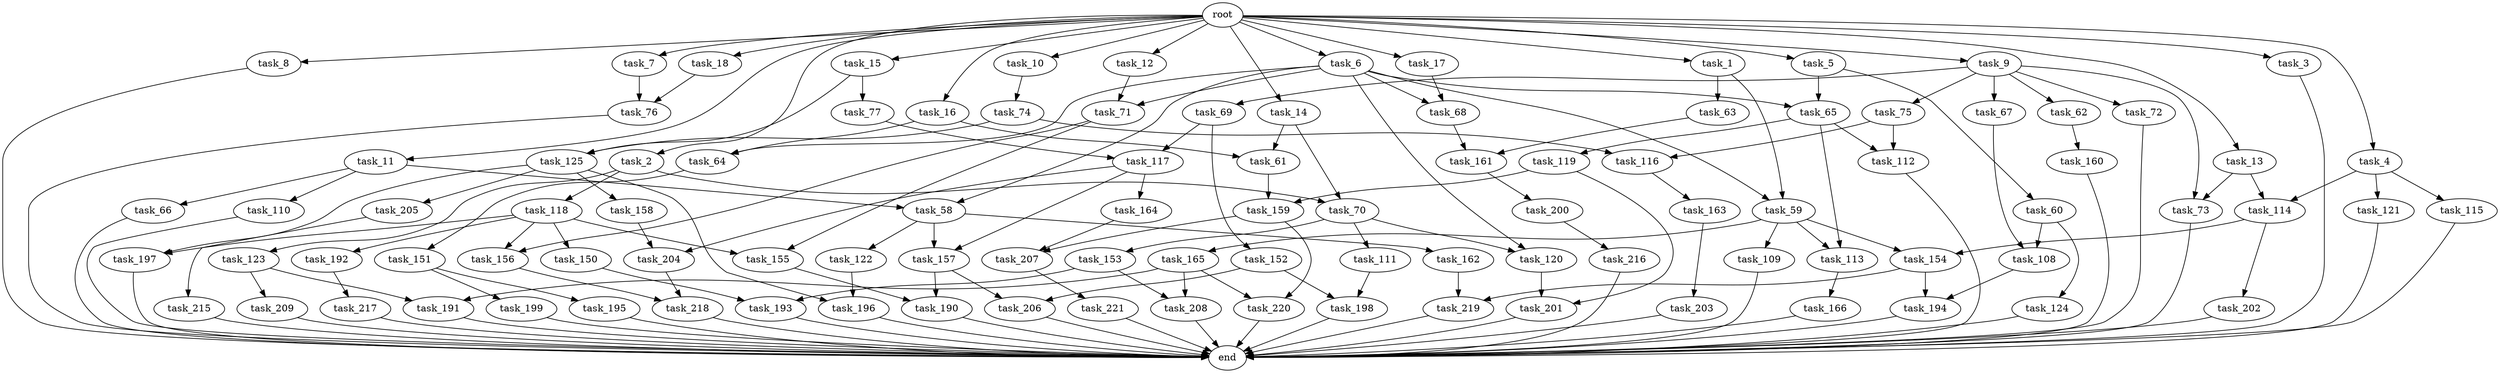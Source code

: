 digraph G {
  task_58 [size="10737418240.000000"];
  task_8 [size="10.240000"];
  task_156 [size="9706626088.960001"];
  task_108 [size="4552665333.760000"];
  task_191 [size="3865470566.400000"];
  task_207 [size="8589934592.000000"];
  task_15 [size="10.240000"];
  task_151 [size="343597383.680000"];
  task_114 [size="10050223472.639999"];
  task_18 [size="10.240000"];
  task_195 [size="6957847019.520000"];
  task_154 [size="1116691496.960000"];
  task_73 [size="4466765987.840000"];
  task_209 [size="773094113.280000"];
  task_16 [size="10.240000"];
  task_110 [size="2147483648.000000"];
  task_68 [size="17179869184.000000"];
  task_61 [size="5841155522.560000"];
  task_217 [size="343597383.680000"];
  task_74 [size="3092376453.120000"];
  task_158 [size="3092376453.120000"];
  task_1 [size="10.240000"];
  task_64 [size="8933531975.680000"];
  task_160 [size="8589934592.000000"];
  task_11 [size="10.240000"];
  task_62 [size="1374389534.720000"];
  task_116 [size="12455405158.400000"];
  task_2 [size="10.240000"];
  task_10 [size="10.240000"];
  task_66 [size="2147483648.000000"];
  task_109 [size="343597383.680000"];
  task_166 [size="3092376453.120000"];
  task_155 [size="9706626088.960001"];
  task_122 [size="773094113.280000"];
  task_72 [size="1374389534.720000"];
  task_17 [size="10.240000"];
  task_199 [size="6957847019.520000"];
  task_221 [size="6957847019.520000"];
  task_67 [size="1374389534.720000"];
  task_150 [size="5497558138.880000"];
  task_218 [size="3865470566.400000"];
  task_203 [size="2147483648.000000"];
  task_157 [size="6270652252.160000"];
  task_12 [size="10.240000"];
  task_77 [size="5497558138.880000"];
  task_194 [size="8933531975.680000"];
  task_197 [size="8589934592.000000"];
  task_59 [size="14087492730.880001"];
  end [size="0.000000"];
  task_9 [size="10.240000"];
  task_165 [size="343597383.680000"];
  task_159 [size="17179869184.000000"];
  task_163 [size="2147483648.000000"];
  task_192 [size="5497558138.880000"];
  task_202 [size="773094113.280000"];
  task_69 [size="1374389534.720000"];
  task_118 [size="773094113.280000"];
  task_196 [size="3865470566.400000"];
  task_201 [size="11682311045.120001"];
  task_65 [size="15547781611.520000"];
  task_198 [size="9706626088.960001"];
  task_206 [size="9706626088.960001"];
  task_13 [size="10.240000"];
  task_193 [size="7645041786.880000"];
  task_121 [size="6957847019.520000"];
  task_152 [size="773094113.280000"];
  task_123 [size="773094113.280000"];
  task_3 [size="10.240000"];
  task_216 [size="5497558138.880000"];
  task_5 [size="10.240000"];
  task_220 [size="6184752906.240000"];
  task_76 [size="5239860101.120000"];
  task_115 [size="6957847019.520000"];
  task_190 [size="9706626088.960001"];
  task_161 [size="8589934592.000000"];
  task_14 [size="10.240000"];
  task_219 [size="687194767.360000"];
  task_4 [size="10.240000"];
  task_119 [size="4209067950.080000"];
  task_164 [size="5497558138.880000"];
  task_200 [size="773094113.280000"];
  task_113 [size="4552665333.760000"];
  task_112 [size="9706626088.960001"];
  task_153 [size="5497558138.880000"];
  root [size="0.000000"];
  task_120 [size="14087492730.880001"];
  task_125 [size="12455405158.400000"];
  task_60 [size="6957847019.520000"];
  task_70 [size="6270652252.160000"];
  task_6 [size="10.240000"];
  task_215 [size="4209067950.080000"];
  task_208 [size="5239860101.120000"];
  task_124 [size="343597383.680000"];
  task_117 [size="7730941132.800000"];
  task_162 [size="773094113.280000"];
  task_205 [size="3092376453.120000"];
  task_111 [size="5497558138.880000"];
  task_204 [size="6871947673.600000"];
  task_63 [size="5497558138.880000"];
  task_7 [size="10.240000"];
  task_71 [size="10737418240.000000"];
  task_75 [size="1374389534.720000"];

  task_58 -> task_162 [size="75497472.000000"];
  task_58 -> task_157 [size="75497472.000000"];
  task_58 -> task_122 [size="75497472.000000"];
  task_8 -> end [size="1.000000"];
  task_156 -> task_218 [size="75497472.000000"];
  task_108 -> task_194 [size="838860800.000000"];
  task_191 -> end [size="1.000000"];
  task_207 -> task_221 [size="679477248.000000"];
  task_15 -> task_125 [size="536870912.000000"];
  task_15 -> task_77 [size="536870912.000000"];
  task_151 -> task_199 [size="679477248.000000"];
  task_151 -> task_195 [size="679477248.000000"];
  task_114 -> task_154 [size="75497472.000000"];
  task_114 -> task_202 [size="75497472.000000"];
  task_18 -> task_76 [size="209715200.000000"];
  task_195 -> end [size="1.000000"];
  task_154 -> task_194 [size="33554432.000000"];
  task_154 -> task_219 [size="33554432.000000"];
  task_73 -> end [size="1.000000"];
  task_209 -> end [size="1.000000"];
  task_16 -> task_61 [size="33554432.000000"];
  task_16 -> task_64 [size="33554432.000000"];
  task_110 -> end [size="1.000000"];
  task_68 -> task_161 [size="536870912.000000"];
  task_61 -> task_159 [size="838860800.000000"];
  task_217 -> end [size="1.000000"];
  task_74 -> task_116 [size="679477248.000000"];
  task_74 -> task_125 [size="679477248.000000"];
  task_158 -> task_204 [size="134217728.000000"];
  task_1 -> task_63 [size="536870912.000000"];
  task_1 -> task_59 [size="536870912.000000"];
  task_64 -> task_151 [size="33554432.000000"];
  task_160 -> end [size="1.000000"];
  task_11 -> task_66 [size="209715200.000000"];
  task_11 -> task_58 [size="209715200.000000"];
  task_11 -> task_110 [size="209715200.000000"];
  task_62 -> task_160 [size="838860800.000000"];
  task_116 -> task_163 [size="209715200.000000"];
  task_2 -> task_118 [size="75497472.000000"];
  task_2 -> task_70 [size="75497472.000000"];
  task_2 -> task_123 [size="75497472.000000"];
  task_10 -> task_74 [size="301989888.000000"];
  task_66 -> end [size="1.000000"];
  task_109 -> end [size="1.000000"];
  task_166 -> end [size="1.000000"];
  task_155 -> task_190 [size="411041792.000000"];
  task_122 -> task_196 [size="75497472.000000"];
  task_72 -> end [size="1.000000"];
  task_17 -> task_68 [size="838860800.000000"];
  task_199 -> end [size="1.000000"];
  task_221 -> end [size="1.000000"];
  task_67 -> task_108 [size="411041792.000000"];
  task_150 -> task_193 [size="536870912.000000"];
  task_218 -> end [size="1.000000"];
  task_203 -> end [size="1.000000"];
  task_157 -> task_190 [size="536870912.000000"];
  task_157 -> task_206 [size="536870912.000000"];
  task_12 -> task_71 [size="209715200.000000"];
  task_77 -> task_117 [size="679477248.000000"];
  task_194 -> end [size="1.000000"];
  task_197 -> end [size="1.000000"];
  task_59 -> task_154 [size="33554432.000000"];
  task_59 -> task_113 [size="33554432.000000"];
  task_59 -> task_165 [size="33554432.000000"];
  task_59 -> task_109 [size="33554432.000000"];
  task_9 -> task_73 [size="134217728.000000"];
  task_9 -> task_67 [size="134217728.000000"];
  task_9 -> task_72 [size="134217728.000000"];
  task_9 -> task_62 [size="134217728.000000"];
  task_9 -> task_69 [size="134217728.000000"];
  task_9 -> task_75 [size="134217728.000000"];
  task_165 -> task_208 [size="301989888.000000"];
  task_165 -> task_191 [size="301989888.000000"];
  task_165 -> task_220 [size="301989888.000000"];
  task_159 -> task_207 [size="301989888.000000"];
  task_159 -> task_220 [size="301989888.000000"];
  task_163 -> task_203 [size="209715200.000000"];
  task_192 -> task_217 [size="33554432.000000"];
  task_202 -> end [size="1.000000"];
  task_69 -> task_152 [size="75497472.000000"];
  task_69 -> task_117 [size="75497472.000000"];
  task_118 -> task_156 [size="536870912.000000"];
  task_118 -> task_197 [size="536870912.000000"];
  task_118 -> task_155 [size="536870912.000000"];
  task_118 -> task_150 [size="536870912.000000"];
  task_118 -> task_192 [size="536870912.000000"];
  task_196 -> end [size="1.000000"];
  task_201 -> end [size="1.000000"];
  task_65 -> task_113 [size="411041792.000000"];
  task_65 -> task_119 [size="411041792.000000"];
  task_65 -> task_112 [size="411041792.000000"];
  task_198 -> end [size="1.000000"];
  task_206 -> end [size="1.000000"];
  task_13 -> task_73 [size="301989888.000000"];
  task_13 -> task_114 [size="301989888.000000"];
  task_193 -> end [size="1.000000"];
  task_121 -> end [size="1.000000"];
  task_152 -> task_198 [size="411041792.000000"];
  task_152 -> task_206 [size="411041792.000000"];
  task_123 -> task_209 [size="75497472.000000"];
  task_123 -> task_191 [size="75497472.000000"];
  task_3 -> end [size="1.000000"];
  task_216 -> end [size="1.000000"];
  task_5 -> task_60 [size="679477248.000000"];
  task_5 -> task_65 [size="679477248.000000"];
  task_220 -> end [size="1.000000"];
  task_76 -> end [size="1.000000"];
  task_115 -> end [size="1.000000"];
  task_190 -> end [size="1.000000"];
  task_161 -> task_200 [size="75497472.000000"];
  task_14 -> task_61 [size="536870912.000000"];
  task_14 -> task_70 [size="536870912.000000"];
  task_219 -> end [size="1.000000"];
  task_4 -> task_121 [size="679477248.000000"];
  task_4 -> task_115 [size="679477248.000000"];
  task_4 -> task_114 [size="679477248.000000"];
  task_119 -> task_159 [size="838860800.000000"];
  task_119 -> task_201 [size="838860800.000000"];
  task_164 -> task_207 [size="536870912.000000"];
  task_200 -> task_216 [size="536870912.000000"];
  task_113 -> task_166 [size="301989888.000000"];
  task_112 -> end [size="1.000000"];
  task_153 -> task_193 [size="209715200.000000"];
  task_153 -> task_208 [size="209715200.000000"];
  root -> task_8 [size="1.000000"];
  root -> task_9 [size="1.000000"];
  root -> task_16 [size="1.000000"];
  root -> task_14 [size="1.000000"];
  root -> task_6 [size="1.000000"];
  root -> task_4 [size="1.000000"];
  root -> task_5 [size="1.000000"];
  root -> task_1 [size="1.000000"];
  root -> task_10 [size="1.000000"];
  root -> task_13 [size="1.000000"];
  root -> task_15 [size="1.000000"];
  root -> task_11 [size="1.000000"];
  root -> task_3 [size="1.000000"];
  root -> task_12 [size="1.000000"];
  root -> task_2 [size="1.000000"];
  root -> task_18 [size="1.000000"];
  root -> task_7 [size="1.000000"];
  root -> task_17 [size="1.000000"];
  task_120 -> task_201 [size="301989888.000000"];
  task_125 -> task_197 [size="301989888.000000"];
  task_125 -> task_205 [size="301989888.000000"];
  task_125 -> task_196 [size="301989888.000000"];
  task_125 -> task_158 [size="301989888.000000"];
  task_60 -> task_108 [size="33554432.000000"];
  task_60 -> task_124 [size="33554432.000000"];
  task_70 -> task_120 [size="536870912.000000"];
  task_70 -> task_153 [size="536870912.000000"];
  task_70 -> task_111 [size="536870912.000000"];
  task_6 -> task_120 [size="838860800.000000"];
  task_6 -> task_58 [size="838860800.000000"];
  task_6 -> task_68 [size="838860800.000000"];
  task_6 -> task_65 [size="838860800.000000"];
  task_6 -> task_59 [size="838860800.000000"];
  task_6 -> task_71 [size="838860800.000000"];
  task_6 -> task_64 [size="838860800.000000"];
  task_215 -> end [size="1.000000"];
  task_208 -> end [size="1.000000"];
  task_124 -> end [size="1.000000"];
  task_117 -> task_204 [size="536870912.000000"];
  task_117 -> task_157 [size="536870912.000000"];
  task_117 -> task_164 [size="536870912.000000"];
  task_162 -> task_219 [size="33554432.000000"];
  task_205 -> task_215 [size="411041792.000000"];
  task_111 -> task_198 [size="536870912.000000"];
  task_204 -> task_218 [size="301989888.000000"];
  task_63 -> task_161 [size="301989888.000000"];
  task_7 -> task_76 [size="301989888.000000"];
  task_71 -> task_156 [size="411041792.000000"];
  task_71 -> task_155 [size="411041792.000000"];
  task_75 -> task_116 [size="536870912.000000"];
  task_75 -> task_112 [size="536870912.000000"];
}

